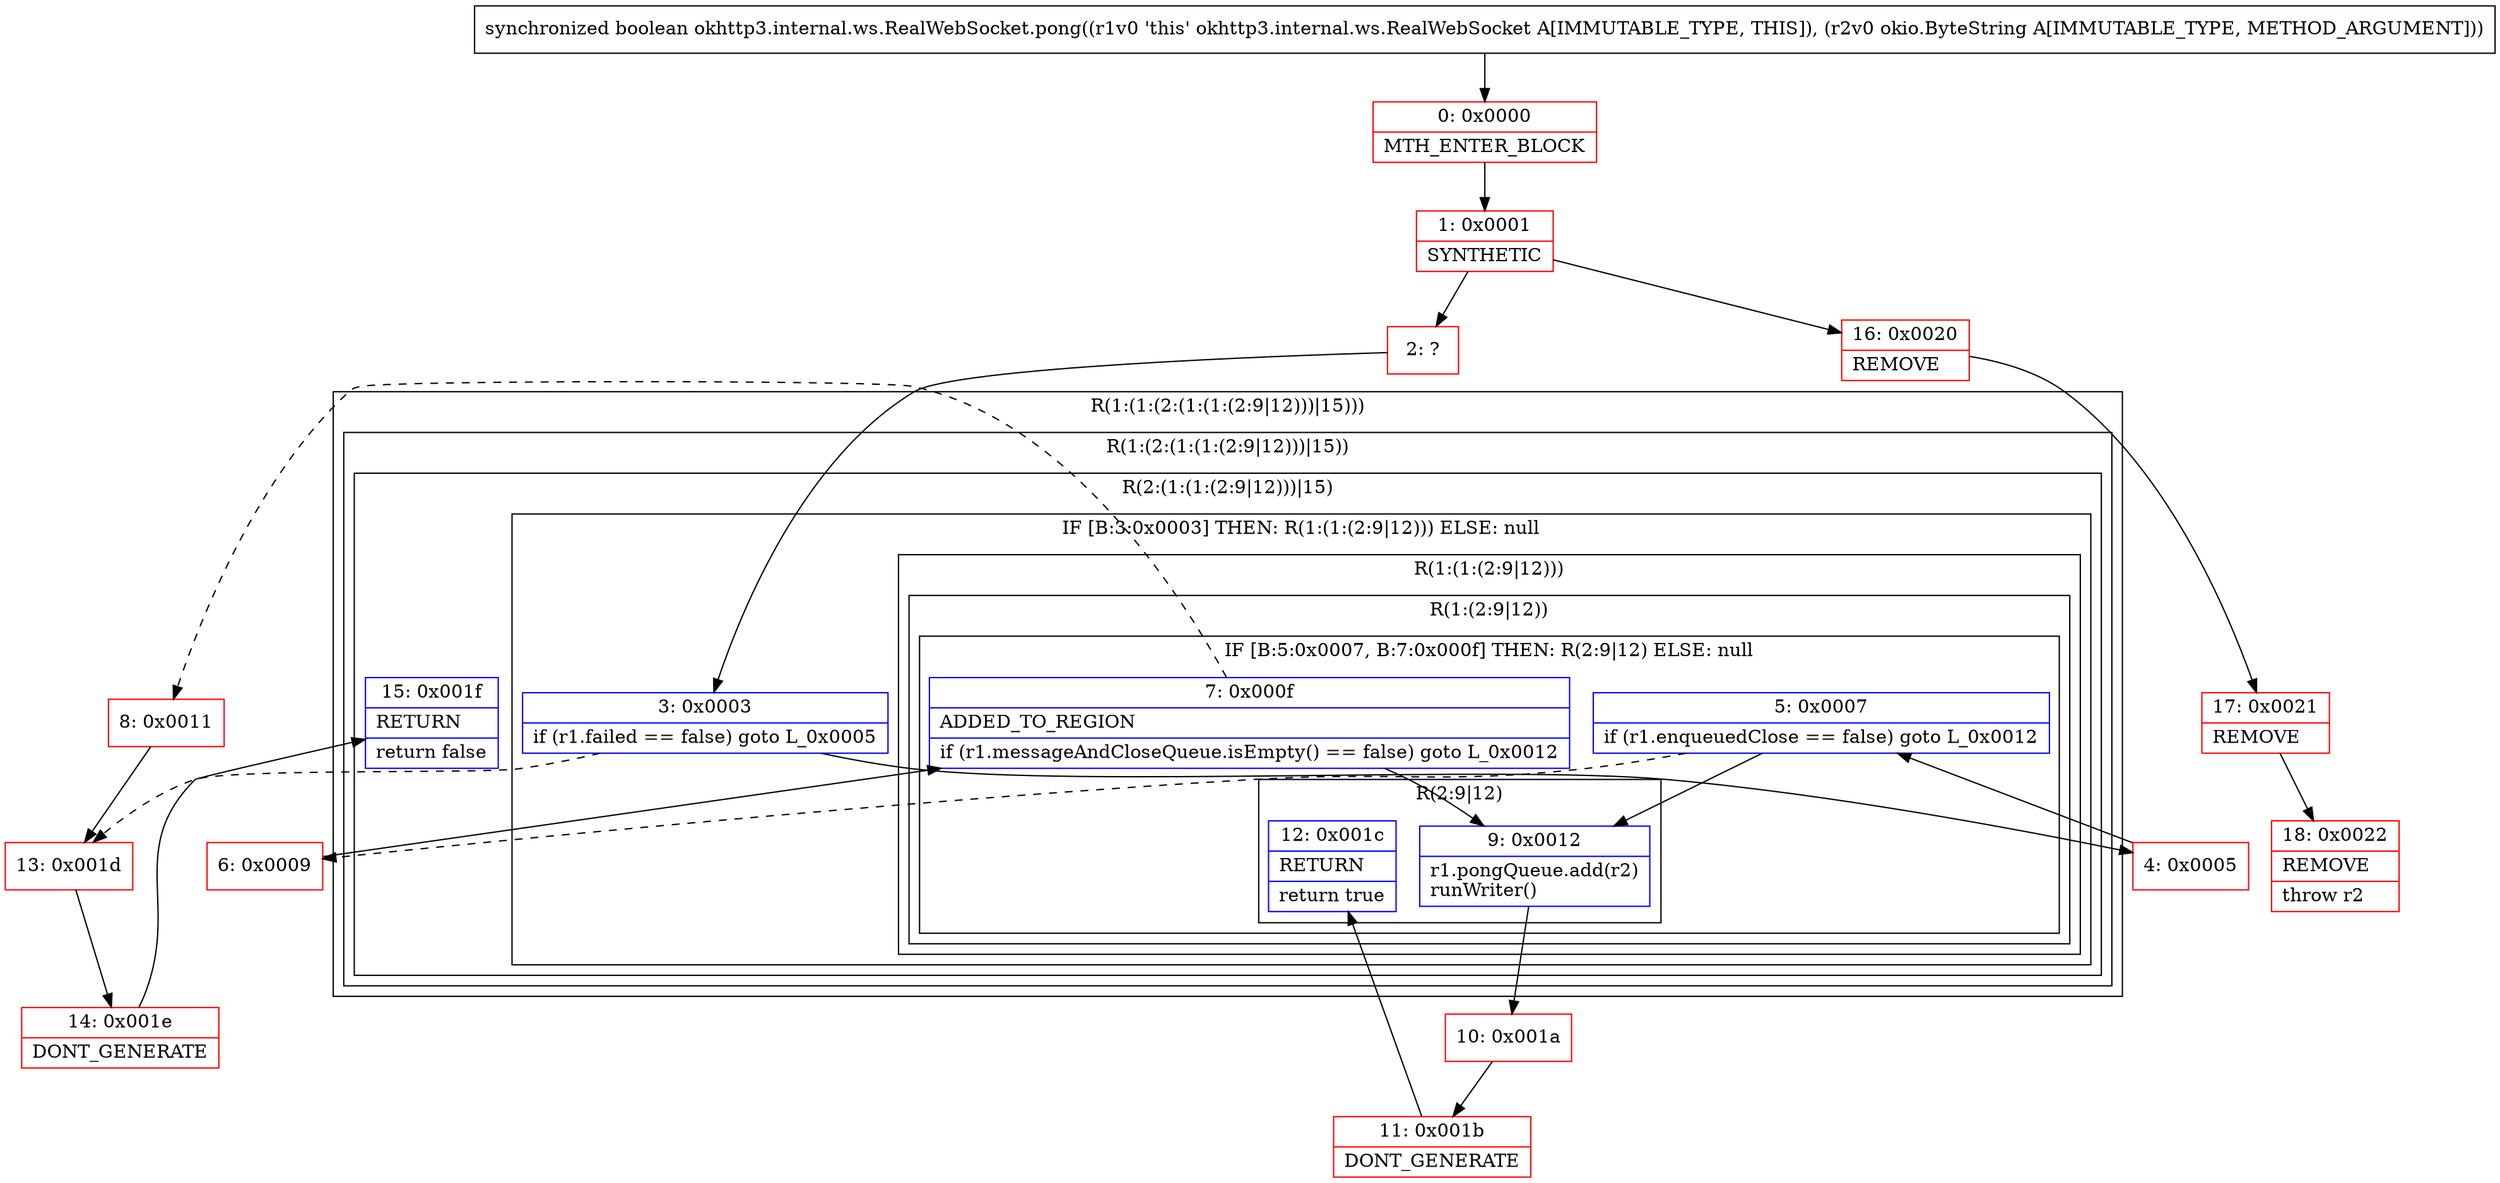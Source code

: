 digraph "CFG forokhttp3.internal.ws.RealWebSocket.pong(Lokio\/ByteString;)Z" {
subgraph cluster_Region_1776344714 {
label = "R(1:(1:(2:(1:(1:(2:9|12)))|15)))";
node [shape=record,color=blue];
subgraph cluster_Region_487360829 {
label = "R(1:(2:(1:(1:(2:9|12)))|15))";
node [shape=record,color=blue];
subgraph cluster_Region_699685083 {
label = "R(2:(1:(1:(2:9|12)))|15)";
node [shape=record,color=blue];
subgraph cluster_IfRegion_682210596 {
label = "IF [B:3:0x0003] THEN: R(1:(1:(2:9|12))) ELSE: null";
node [shape=record,color=blue];
Node_3 [shape=record,label="{3\:\ 0x0003|if (r1.failed == false) goto L_0x0005\l}"];
subgraph cluster_Region_1204955701 {
label = "R(1:(1:(2:9|12)))";
node [shape=record,color=blue];
subgraph cluster_Region_1047398035 {
label = "R(1:(2:9|12))";
node [shape=record,color=blue];
subgraph cluster_IfRegion_899146501 {
label = "IF [B:5:0x0007, B:7:0x000f] THEN: R(2:9|12) ELSE: null";
node [shape=record,color=blue];
Node_5 [shape=record,label="{5\:\ 0x0007|if (r1.enqueuedClose == false) goto L_0x0012\l}"];
Node_7 [shape=record,label="{7\:\ 0x000f|ADDED_TO_REGION\l|if (r1.messageAndCloseQueue.isEmpty() == false) goto L_0x0012\l}"];
subgraph cluster_Region_1358065670 {
label = "R(2:9|12)";
node [shape=record,color=blue];
Node_9 [shape=record,label="{9\:\ 0x0012|r1.pongQueue.add(r2)\lrunWriter()\l}"];
Node_12 [shape=record,label="{12\:\ 0x001c|RETURN\l|return true\l}"];
}
}
}
}
}
Node_15 [shape=record,label="{15\:\ 0x001f|RETURN\l|return false\l}"];
}
}
}
Node_0 [shape=record,color=red,label="{0\:\ 0x0000|MTH_ENTER_BLOCK\l}"];
Node_1 [shape=record,color=red,label="{1\:\ 0x0001|SYNTHETIC\l}"];
Node_2 [shape=record,color=red,label="{2\:\ ?}"];
Node_4 [shape=record,color=red,label="{4\:\ 0x0005}"];
Node_6 [shape=record,color=red,label="{6\:\ 0x0009}"];
Node_8 [shape=record,color=red,label="{8\:\ 0x0011}"];
Node_10 [shape=record,color=red,label="{10\:\ 0x001a}"];
Node_11 [shape=record,color=red,label="{11\:\ 0x001b|DONT_GENERATE\l}"];
Node_13 [shape=record,color=red,label="{13\:\ 0x001d}"];
Node_14 [shape=record,color=red,label="{14\:\ 0x001e|DONT_GENERATE\l}"];
Node_16 [shape=record,color=red,label="{16\:\ 0x0020|REMOVE\l}"];
Node_17 [shape=record,color=red,label="{17\:\ 0x0021|REMOVE\l}"];
Node_18 [shape=record,color=red,label="{18\:\ 0x0022|REMOVE\l|throw r2\l}"];
MethodNode[shape=record,label="{synchronized boolean okhttp3.internal.ws.RealWebSocket.pong((r1v0 'this' okhttp3.internal.ws.RealWebSocket A[IMMUTABLE_TYPE, THIS]), (r2v0 okio.ByteString A[IMMUTABLE_TYPE, METHOD_ARGUMENT])) }"];
MethodNode -> Node_0;
Node_3 -> Node_4;
Node_3 -> Node_13[style=dashed];
Node_5 -> Node_6[style=dashed];
Node_5 -> Node_9;
Node_7 -> Node_8[style=dashed];
Node_7 -> Node_9;
Node_9 -> Node_10;
Node_0 -> Node_1;
Node_1 -> Node_2;
Node_1 -> Node_16;
Node_2 -> Node_3;
Node_4 -> Node_5;
Node_6 -> Node_7;
Node_8 -> Node_13;
Node_10 -> Node_11;
Node_11 -> Node_12;
Node_13 -> Node_14;
Node_14 -> Node_15;
Node_16 -> Node_17;
Node_17 -> Node_18;
}

